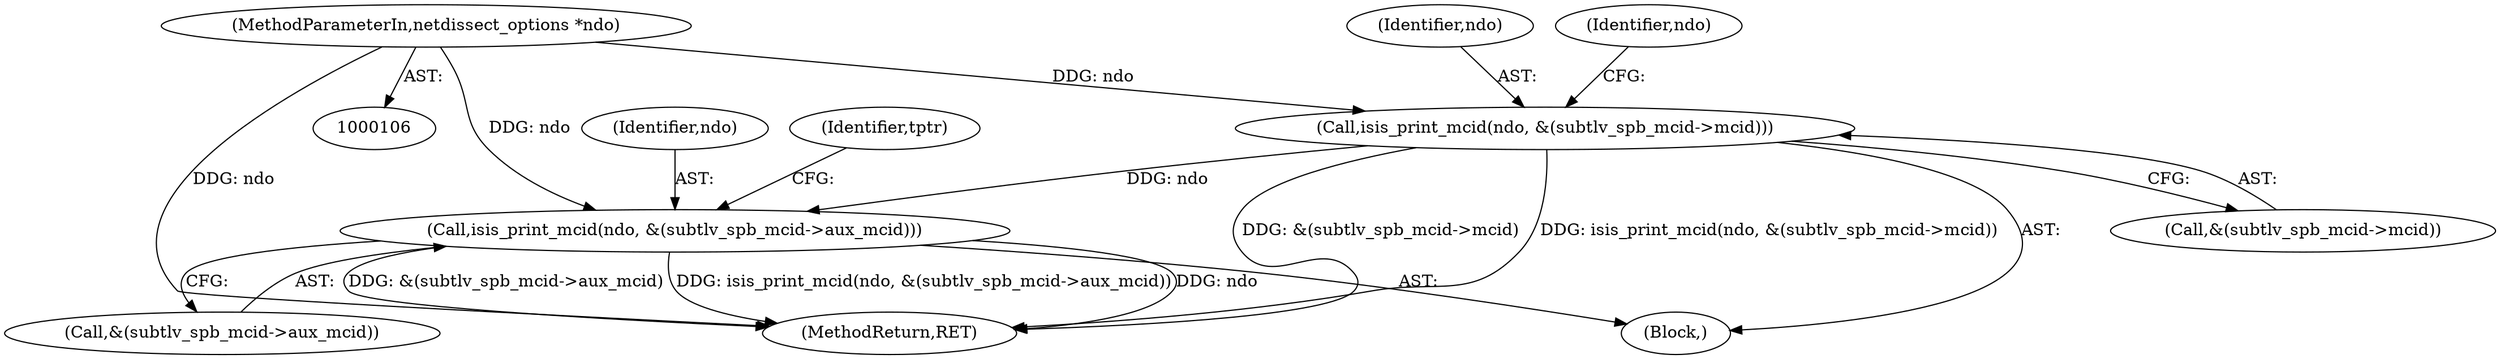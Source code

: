 digraph "0_tcpdump_b20e1639dbac84b3fcb393858521c13ad47a9d70_0@pointer" {
"1000190" [label="(Call,isis_print_mcid(ndo, &(subtlv_spb_mcid->aux_mcid)))"];
"1000180" [label="(Call,isis_print_mcid(ndo, &(subtlv_spb_mcid->mcid)))"];
"1000107" [label="(MethodParameterIn,netdissect_options *ndo)"];
"1000197" [label="(Identifier,tptr)"];
"1000107" [label="(MethodParameterIn,netdissect_options *ndo)"];
"1000181" [label="(Identifier,ndo)"];
"1000381" [label="(MethodReturn,RET)"];
"1000180" [label="(Call,isis_print_mcid(ndo, &(subtlv_spb_mcid->mcid)))"];
"1000165" [label="(Block,)"];
"1000192" [label="(Call,&(subtlv_spb_mcid->aux_mcid))"];
"1000182" [label="(Call,&(subtlv_spb_mcid->mcid))"];
"1000191" [label="(Identifier,ndo)"];
"1000190" [label="(Call,isis_print_mcid(ndo, &(subtlv_spb_mcid->aux_mcid)))"];
"1000188" [label="(Identifier,ndo)"];
"1000190" -> "1000165"  [label="AST: "];
"1000190" -> "1000192"  [label="CFG: "];
"1000191" -> "1000190"  [label="AST: "];
"1000192" -> "1000190"  [label="AST: "];
"1000197" -> "1000190"  [label="CFG: "];
"1000190" -> "1000381"  [label="DDG: isis_print_mcid(ndo, &(subtlv_spb_mcid->aux_mcid))"];
"1000190" -> "1000381"  [label="DDG: ndo"];
"1000190" -> "1000381"  [label="DDG: &(subtlv_spb_mcid->aux_mcid)"];
"1000180" -> "1000190"  [label="DDG: ndo"];
"1000107" -> "1000190"  [label="DDG: ndo"];
"1000180" -> "1000165"  [label="AST: "];
"1000180" -> "1000182"  [label="CFG: "];
"1000181" -> "1000180"  [label="AST: "];
"1000182" -> "1000180"  [label="AST: "];
"1000188" -> "1000180"  [label="CFG: "];
"1000180" -> "1000381"  [label="DDG: &(subtlv_spb_mcid->mcid)"];
"1000180" -> "1000381"  [label="DDG: isis_print_mcid(ndo, &(subtlv_spb_mcid->mcid))"];
"1000107" -> "1000180"  [label="DDG: ndo"];
"1000107" -> "1000106"  [label="AST: "];
"1000107" -> "1000381"  [label="DDG: ndo"];
}
